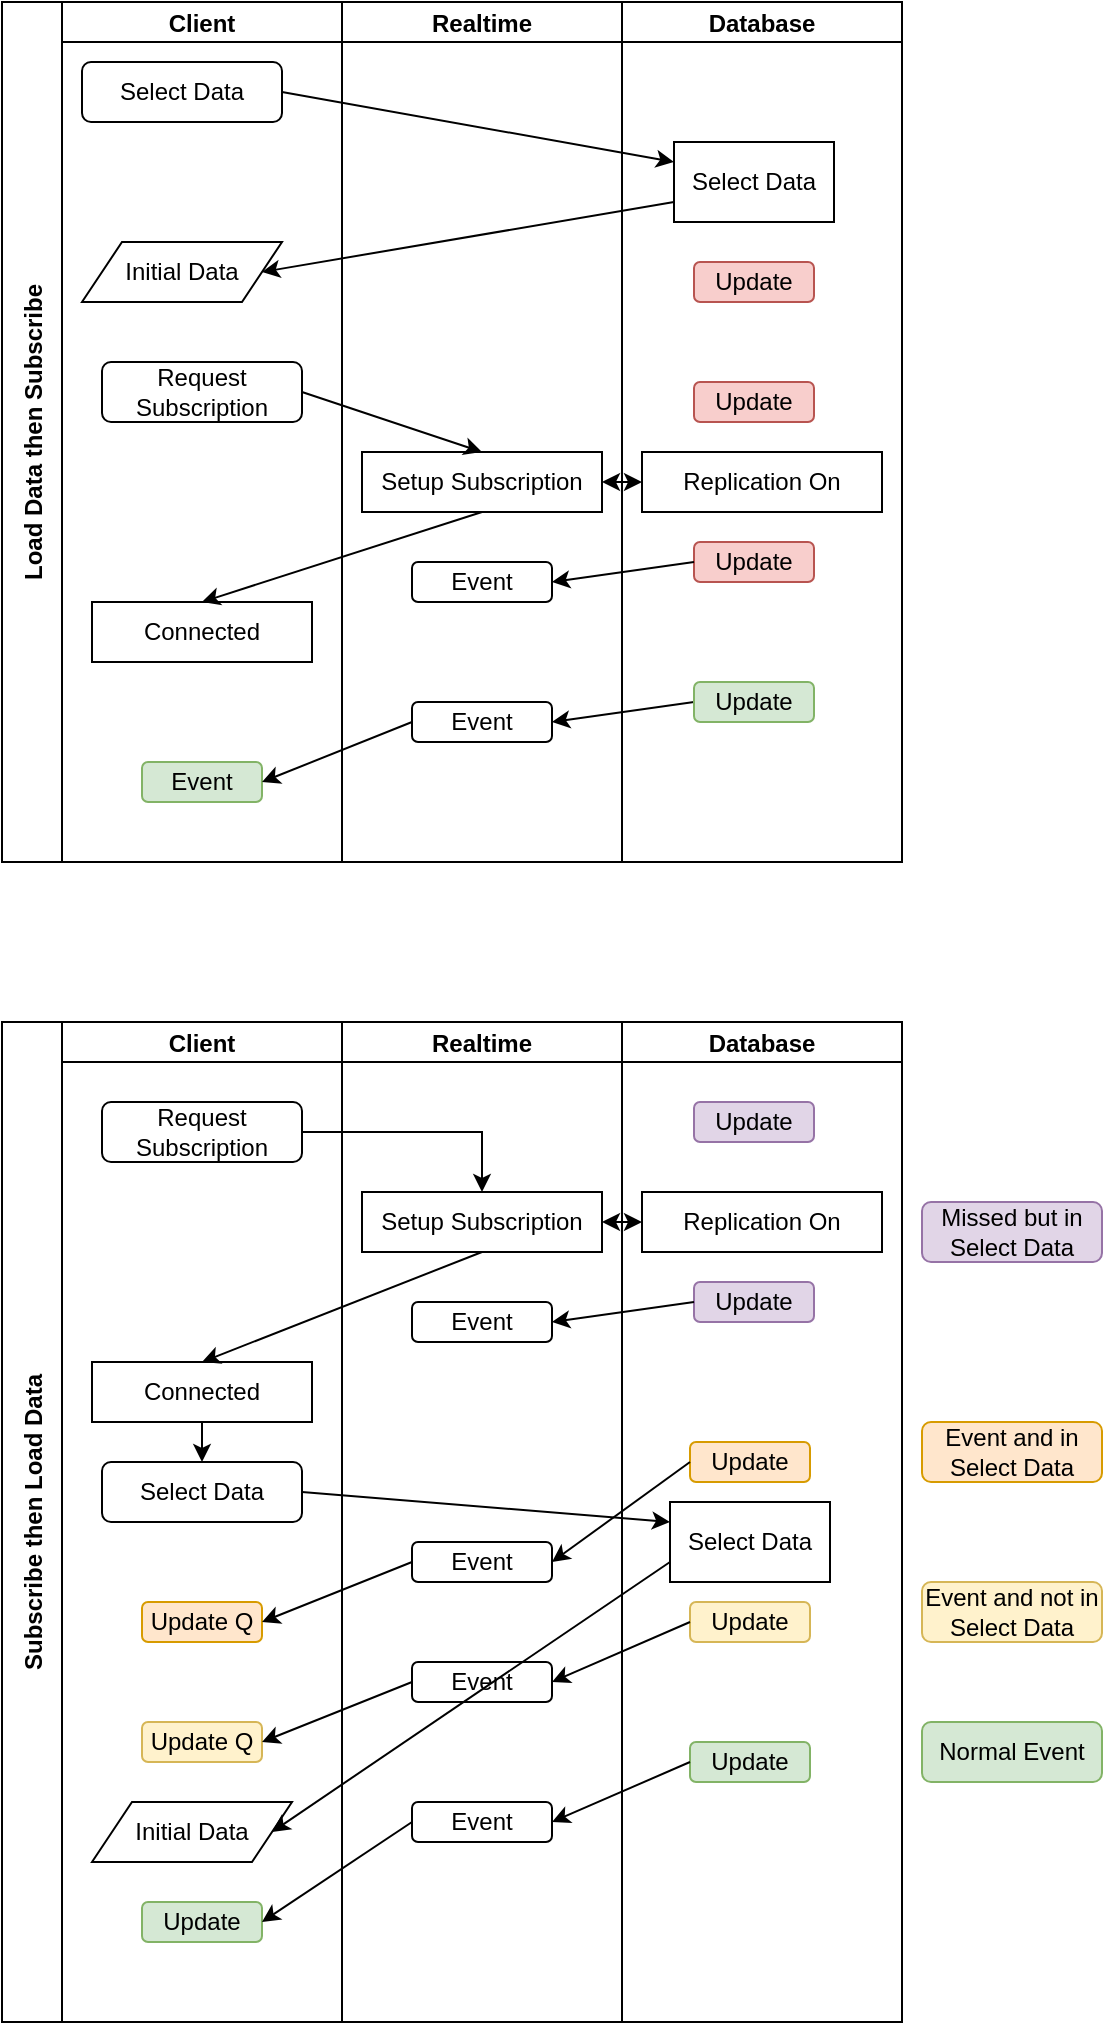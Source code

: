 <mxfile version="21.3.4" type="github">
  <diagram id="prtHgNgQTEPvFCAcTncT" name="Page-1">
    <mxGraphModel dx="1114" dy="581" grid="1" gridSize="10" guides="1" tooltips="1" connect="1" arrows="1" fold="1" page="1" pageScale="1" pageWidth="827" pageHeight="1169" math="0" shadow="0">
      <root>
        <mxCell id="0" />
        <mxCell id="1" parent="0" />
        <mxCell id="_ZbcodiAAwu-0SnMqmma-1" value="Load Data then Subscribe " style="swimlane;childLayout=stackLayout;resizeParent=1;resizeParentMax=0;startSize=30;horizontal=0;horizontalStack=1;" vertex="1" parent="1">
          <mxGeometry x="180" y="50" width="170" height="430" as="geometry" />
        </mxCell>
        <mxCell id="_ZbcodiAAwu-0SnMqmma-3" value="Client" style="swimlane;startSize=20;" vertex="1" parent="_ZbcodiAAwu-0SnMqmma-1">
          <mxGeometry x="30" width="140" height="430" as="geometry" />
        </mxCell>
        <mxCell id="_ZbcodiAAwu-0SnMqmma-8" value="Select Data" style="rounded=1;whiteSpace=wrap;html=1;" vertex="1" parent="_ZbcodiAAwu-0SnMqmma-3">
          <mxGeometry x="10" y="30" width="100" height="30" as="geometry" />
        </mxCell>
        <mxCell id="_ZbcodiAAwu-0SnMqmma-10" value="Initial Data" style="shape=parallelogram;perimeter=parallelogramPerimeter;whiteSpace=wrap;html=1;fixedSize=1;" vertex="1" parent="_ZbcodiAAwu-0SnMqmma-3">
          <mxGeometry x="10" y="120" width="100" height="30" as="geometry" />
        </mxCell>
        <mxCell id="_ZbcodiAAwu-0SnMqmma-15" value="Request Subscription" style="rounded=1;whiteSpace=wrap;html=1;" vertex="1" parent="_ZbcodiAAwu-0SnMqmma-3">
          <mxGeometry x="20" y="180" width="100" height="30" as="geometry" />
        </mxCell>
        <mxCell id="_ZbcodiAAwu-0SnMqmma-22" value="Connected" style="rounded=0;whiteSpace=wrap;html=1;" vertex="1" parent="_ZbcodiAAwu-0SnMqmma-3">
          <mxGeometry x="15" y="300" width="110" height="30" as="geometry" />
        </mxCell>
        <mxCell id="_ZbcodiAAwu-0SnMqmma-25" value="Event" style="rounded=1;whiteSpace=wrap;html=1;fillColor=#d5e8d4;strokeColor=#82b366;" vertex="1" parent="_ZbcodiAAwu-0SnMqmma-3">
          <mxGeometry x="40" y="380" width="60" height="20" as="geometry" />
        </mxCell>
        <mxCell id="_ZbcodiAAwu-0SnMqmma-39" value="" style="endArrow=classic;html=1;rounded=0;exitX=0;exitY=0.5;exitDx=0;exitDy=0;entryX=1;entryY=0.5;entryDx=0;entryDy=0;" edge="1" parent="1" source="_ZbcodiAAwu-0SnMqmma-41" target="_ZbcodiAAwu-0SnMqmma-38">
          <mxGeometry width="50" height="50" relative="1" as="geometry">
            <mxPoint x="510" y="400" as="sourcePoint" />
            <mxPoint x="320" y="410" as="targetPoint" />
          </mxGeometry>
        </mxCell>
        <mxCell id="_ZbcodiAAwu-0SnMqmma-50" value="Subscribe then Load Data" style="swimlane;childLayout=stackLayout;resizeParent=1;resizeParentMax=0;startSize=30;horizontal=0;horizontalStack=1;" vertex="1" parent="1">
          <mxGeometry x="180" y="560" width="170" height="500" as="geometry" />
        </mxCell>
        <mxCell id="_ZbcodiAAwu-0SnMqmma-55" value="Client" style="swimlane;startSize=20;" vertex="1" parent="_ZbcodiAAwu-0SnMqmma-50">
          <mxGeometry x="30" width="140" height="500" as="geometry" />
        </mxCell>
        <mxCell id="_ZbcodiAAwu-0SnMqmma-56" value="Select Data" style="rounded=1;whiteSpace=wrap;html=1;" vertex="1" parent="_ZbcodiAAwu-0SnMqmma-55">
          <mxGeometry x="20" y="220" width="100" height="30" as="geometry" />
        </mxCell>
        <mxCell id="_ZbcodiAAwu-0SnMqmma-57" value="Initial Data" style="shape=parallelogram;perimeter=parallelogramPerimeter;whiteSpace=wrap;html=1;fixedSize=1;" vertex="1" parent="_ZbcodiAAwu-0SnMqmma-55">
          <mxGeometry x="15" y="390" width="100" height="30" as="geometry" />
        </mxCell>
        <mxCell id="_ZbcodiAAwu-0SnMqmma-58" value="Request Subscription" style="rounded=1;whiteSpace=wrap;html=1;" vertex="1" parent="_ZbcodiAAwu-0SnMqmma-55">
          <mxGeometry x="20" y="40" width="100" height="30" as="geometry" />
        </mxCell>
        <mxCell id="_ZbcodiAAwu-0SnMqmma-59" value="Connected" style="rounded=0;whiteSpace=wrap;html=1;" vertex="1" parent="_ZbcodiAAwu-0SnMqmma-55">
          <mxGeometry x="15" y="170" width="110" height="30" as="geometry" />
        </mxCell>
        <mxCell id="_ZbcodiAAwu-0SnMqmma-60" value="Update" style="rounded=1;whiteSpace=wrap;html=1;fillColor=#d5e8d4;strokeColor=#82b366;" vertex="1" parent="_ZbcodiAAwu-0SnMqmma-55">
          <mxGeometry x="40" y="440" width="60" height="20" as="geometry" />
        </mxCell>
        <mxCell id="_ZbcodiAAwu-0SnMqmma-93" value="Update Q" style="rounded=1;whiteSpace=wrap;html=1;fillColor=#ffe6cc;strokeColor=#d79b00;" vertex="1" parent="_ZbcodiAAwu-0SnMqmma-55">
          <mxGeometry x="40" y="290" width="60" height="20" as="geometry" />
        </mxCell>
        <mxCell id="_ZbcodiAAwu-0SnMqmma-98" value="Update Q" style="rounded=1;whiteSpace=wrap;html=1;fillColor=#fff2cc;strokeColor=#d6b656;" vertex="1" parent="_ZbcodiAAwu-0SnMqmma-55">
          <mxGeometry x="40" y="350" width="60" height="20" as="geometry" />
        </mxCell>
        <mxCell id="_ZbcodiAAwu-0SnMqmma-110" value="" style="endArrow=classic;html=1;rounded=0;entryX=0.5;entryY=0;entryDx=0;entryDy=0;exitX=0.5;exitY=1;exitDx=0;exitDy=0;" edge="1" parent="_ZbcodiAAwu-0SnMqmma-55" source="_ZbcodiAAwu-0SnMqmma-59" target="_ZbcodiAAwu-0SnMqmma-56">
          <mxGeometry width="50" height="50" relative="1" as="geometry">
            <mxPoint x="200" y="260" as="sourcePoint" />
            <mxPoint x="250" y="210" as="targetPoint" />
          </mxGeometry>
        </mxCell>
        <mxCell id="_ZbcodiAAwu-0SnMqmma-99" value="" style="endArrow=classic;html=1;rounded=0;entryX=1;entryY=0.5;entryDx=0;entryDy=0;exitX=0;exitY=0.5;exitDx=0;exitDy=0;" edge="1" parent="1" source="_ZbcodiAAwu-0SnMqmma-54" target="_ZbcodiAAwu-0SnMqmma-98">
          <mxGeometry width="50" height="50" relative="1" as="geometry">
            <mxPoint x="320" y="890" as="sourcePoint" />
            <mxPoint x="460" y="740" as="targetPoint" />
          </mxGeometry>
        </mxCell>
        <mxCell id="_ZbcodiAAwu-0SnMqmma-51" value="Realtime" style="swimlane;startSize=20;" vertex="1" parent="1">
          <mxGeometry x="350" y="560" width="140" height="500" as="geometry" />
        </mxCell>
        <mxCell id="_ZbcodiAAwu-0SnMqmma-52" value="Setup Subscription" style="rounded=0;whiteSpace=wrap;html=1;" vertex="1" parent="_ZbcodiAAwu-0SnMqmma-51">
          <mxGeometry x="10" y="85" width="120" height="30" as="geometry" />
        </mxCell>
        <mxCell id="_ZbcodiAAwu-0SnMqmma-53" value="Event" style="rounded=1;whiteSpace=wrap;html=1;" vertex="1" parent="_ZbcodiAAwu-0SnMqmma-51">
          <mxGeometry x="35" y="140" width="70" height="20" as="geometry" />
        </mxCell>
        <mxCell id="_ZbcodiAAwu-0SnMqmma-54" value="Event" style="rounded=1;whiteSpace=wrap;html=1;" vertex="1" parent="_ZbcodiAAwu-0SnMqmma-51">
          <mxGeometry x="35" y="320" width="70" height="20" as="geometry" />
        </mxCell>
        <mxCell id="_ZbcodiAAwu-0SnMqmma-83" value="Event" style="rounded=1;whiteSpace=wrap;html=1;" vertex="1" parent="_ZbcodiAAwu-0SnMqmma-51">
          <mxGeometry x="35" y="260" width="70" height="20" as="geometry" />
        </mxCell>
        <mxCell id="_ZbcodiAAwu-0SnMqmma-103" value="Event" style="rounded=1;whiteSpace=wrap;html=1;" vertex="1" parent="_ZbcodiAAwu-0SnMqmma-51">
          <mxGeometry x="35" y="390" width="70" height="20" as="geometry" />
        </mxCell>
        <mxCell id="_ZbcodiAAwu-0SnMqmma-62" style="edgeStyle=orthogonalEdgeStyle;rounded=0;orthogonalLoop=1;jettySize=auto;html=1;entryX=0.5;entryY=0;entryDx=0;entryDy=0;" edge="1" parent="1" source="_ZbcodiAAwu-0SnMqmma-58" target="_ZbcodiAAwu-0SnMqmma-52">
          <mxGeometry relative="1" as="geometry" />
        </mxCell>
        <mxCell id="_ZbcodiAAwu-0SnMqmma-74" value="" style="endArrow=classic;html=1;rounded=0;exitX=0.5;exitY=1;exitDx=0;exitDy=0;entryX=0.5;entryY=0;entryDx=0;entryDy=0;" edge="1" parent="1" source="_ZbcodiAAwu-0SnMqmma-52" target="_ZbcodiAAwu-0SnMqmma-59">
          <mxGeometry width="50" height="50" relative="1" as="geometry">
            <mxPoint x="256" y="700" as="sourcePoint" />
            <mxPoint x="306" y="650" as="targetPoint" />
          </mxGeometry>
        </mxCell>
        <mxCell id="_ZbcodiAAwu-0SnMqmma-95" value="" style="endArrow=classic;html=1;rounded=0;exitX=0;exitY=0.5;exitDx=0;exitDy=0;entryX=1;entryY=0.5;entryDx=0;entryDy=0;" edge="1" parent="1" source="_ZbcodiAAwu-0SnMqmma-83" target="_ZbcodiAAwu-0SnMqmma-93">
          <mxGeometry width="50" height="50" relative="1" as="geometry">
            <mxPoint x="270" y="820" as="sourcePoint" />
            <mxPoint x="320" y="770" as="targetPoint" />
          </mxGeometry>
        </mxCell>
        <mxCell id="_ZbcodiAAwu-0SnMqmma-61" value="" style="endArrow=classic;html=1;rounded=0;entryX=1;entryY=0.5;entryDx=0;entryDy=0;exitX=0;exitY=0.75;exitDx=0;exitDy=0;" edge="1" parent="1" source="_ZbcodiAAwu-0SnMqmma-67" target="_ZbcodiAAwu-0SnMqmma-57">
          <mxGeometry width="50" height="50" relative="1" as="geometry">
            <mxPoint x="500" y="650" as="sourcePoint" />
            <mxPoint x="420" y="790" as="targetPoint" />
          </mxGeometry>
        </mxCell>
        <mxCell id="_ZbcodiAAwu-0SnMqmma-101" value="" style="endArrow=classic;html=1;rounded=0;exitX=1;exitY=0.5;exitDx=0;exitDy=0;entryX=0;entryY=0.25;entryDx=0;entryDy=0;" edge="1" parent="1" source="_ZbcodiAAwu-0SnMqmma-56" target="_ZbcodiAAwu-0SnMqmma-67">
          <mxGeometry width="50" height="50" relative="1" as="geometry">
            <mxPoint x="410" y="820" as="sourcePoint" />
            <mxPoint x="460" y="770" as="targetPoint" />
          </mxGeometry>
        </mxCell>
        <mxCell id="_ZbcodiAAwu-0SnMqmma-66" value="Database" style="swimlane;startSize=20;" vertex="1" parent="1">
          <mxGeometry x="490" y="560" width="140" height="500" as="geometry" />
        </mxCell>
        <mxCell id="_ZbcodiAAwu-0SnMqmma-67" value="Select Data" style="rounded=0;whiteSpace=wrap;html=1;" vertex="1" parent="_ZbcodiAAwu-0SnMqmma-66">
          <mxGeometry x="24" y="240" width="80" height="40" as="geometry" />
        </mxCell>
        <mxCell id="_ZbcodiAAwu-0SnMqmma-71" value="Update" style="rounded=1;whiteSpace=wrap;html=1;fillColor=#e1d5e7;strokeColor=#9673a6;" vertex="1" parent="_ZbcodiAAwu-0SnMqmma-66">
          <mxGeometry x="36" y="130" width="60" height="20" as="geometry" />
        </mxCell>
        <mxCell id="_ZbcodiAAwu-0SnMqmma-72" value="Replication On" style="rounded=0;whiteSpace=wrap;html=1;" vertex="1" parent="_ZbcodiAAwu-0SnMqmma-66">
          <mxGeometry x="10" y="85" width="120" height="30" as="geometry" />
        </mxCell>
        <mxCell id="_ZbcodiAAwu-0SnMqmma-73" value="Update" style="rounded=1;whiteSpace=wrap;html=1;fillColor=#d5e8d4;strokeColor=#82b366;" vertex="1" parent="_ZbcodiAAwu-0SnMqmma-66">
          <mxGeometry x="34" y="360" width="60" height="20" as="geometry" />
        </mxCell>
        <mxCell id="_ZbcodiAAwu-0SnMqmma-80" value="Update" style="rounded=1;whiteSpace=wrap;html=1;fillColor=#e1d5e7;strokeColor=#9673a6;" vertex="1" parent="_ZbcodiAAwu-0SnMqmma-66">
          <mxGeometry x="36" y="40" width="60" height="20" as="geometry" />
        </mxCell>
        <mxCell id="_ZbcodiAAwu-0SnMqmma-81" value="Update" style="rounded=1;whiteSpace=wrap;html=1;fillColor=#ffe6cc;strokeColor=#d79b00;" vertex="1" parent="_ZbcodiAAwu-0SnMqmma-66">
          <mxGeometry x="34" y="210" width="60" height="20" as="geometry" />
        </mxCell>
        <mxCell id="_ZbcodiAAwu-0SnMqmma-89" value="Update" style="rounded=1;whiteSpace=wrap;html=1;fillColor=#fff2cc;strokeColor=#d6b656;" vertex="1" parent="_ZbcodiAAwu-0SnMqmma-66">
          <mxGeometry x="34" y="290" width="60" height="20" as="geometry" />
        </mxCell>
        <mxCell id="_ZbcodiAAwu-0SnMqmma-65" value="" style="endArrow=classic;html=1;rounded=0;exitX=0;exitY=0.5;exitDx=0;exitDy=0;entryX=1;entryY=0.5;entryDx=0;entryDy=0;" edge="1" parent="1" source="_ZbcodiAAwu-0SnMqmma-71" target="_ZbcodiAAwu-0SnMqmma-53">
          <mxGeometry width="50" height="50" relative="1" as="geometry">
            <mxPoint x="390" y="700" as="sourcePoint" />
            <mxPoint x="440" y="650" as="targetPoint" />
          </mxGeometry>
        </mxCell>
        <mxCell id="_ZbcodiAAwu-0SnMqmma-64" value="" style="endArrow=classic;startArrow=classic;html=1;rounded=0;exitX=1;exitY=0.5;exitDx=0;exitDy=0;entryX=0;entryY=0.5;entryDx=0;entryDy=0;" edge="1" parent="1" source="_ZbcodiAAwu-0SnMqmma-52" target="_ZbcodiAAwu-0SnMqmma-72">
          <mxGeometry width="50" height="50" relative="1" as="geometry">
            <mxPoint x="390" y="700" as="sourcePoint" />
            <mxPoint x="440" y="650" as="targetPoint" />
          </mxGeometry>
        </mxCell>
        <mxCell id="_ZbcodiAAwu-0SnMqmma-85" value="" style="endArrow=classic;html=1;rounded=0;exitX=0;exitY=0.5;exitDx=0;exitDy=0;entryX=1;entryY=0.5;entryDx=0;entryDy=0;" edge="1" parent="1" source="_ZbcodiAAwu-0SnMqmma-81" target="_ZbcodiAAwu-0SnMqmma-83">
          <mxGeometry width="50" height="50" relative="1" as="geometry">
            <mxPoint x="410" y="820" as="sourcePoint" />
            <mxPoint x="350" y="780" as="targetPoint" />
          </mxGeometry>
        </mxCell>
        <mxCell id="_ZbcodiAAwu-0SnMqmma-91" value="" style="endArrow=classic;html=1;rounded=0;exitX=0;exitY=0.5;exitDx=0;exitDy=0;entryX=1;entryY=0.5;entryDx=0;entryDy=0;" edge="1" parent="1" source="_ZbcodiAAwu-0SnMqmma-89" target="_ZbcodiAAwu-0SnMqmma-54">
          <mxGeometry width="50" height="50" relative="1" as="geometry">
            <mxPoint x="410" y="840" as="sourcePoint" />
            <mxPoint x="320" y="870" as="targetPoint" />
          </mxGeometry>
        </mxCell>
        <mxCell id="_ZbcodiAAwu-0SnMqmma-104" value="" style="endArrow=classic;html=1;rounded=0;exitX=0;exitY=0.5;exitDx=0;exitDy=0;entryX=1;entryY=0.5;entryDx=0;entryDy=0;" edge="1" parent="1" source="_ZbcodiAAwu-0SnMqmma-73" target="_ZbcodiAAwu-0SnMqmma-103">
          <mxGeometry width="50" height="50" relative="1" as="geometry">
            <mxPoint x="410" y="820" as="sourcePoint" />
            <mxPoint x="460" y="770" as="targetPoint" />
          </mxGeometry>
        </mxCell>
        <mxCell id="_ZbcodiAAwu-0SnMqmma-105" value="" style="endArrow=classic;html=1;rounded=0;exitX=0;exitY=0.5;exitDx=0;exitDy=0;entryX=1;entryY=0.5;entryDx=0;entryDy=0;" edge="1" parent="1" source="_ZbcodiAAwu-0SnMqmma-103" target="_ZbcodiAAwu-0SnMqmma-60">
          <mxGeometry width="50" height="50" relative="1" as="geometry">
            <mxPoint x="410" y="820" as="sourcePoint" />
            <mxPoint x="460" y="770" as="targetPoint" />
          </mxGeometry>
        </mxCell>
        <mxCell id="_ZbcodiAAwu-0SnMqmma-108" value="Missed but in Select Data" style="rounded=1;whiteSpace=wrap;html=1;fillColor=#e1d5e7;strokeColor=#9673a6;" vertex="1" parent="1">
          <mxGeometry x="640" y="650" width="90" height="30" as="geometry" />
        </mxCell>
        <mxCell id="_ZbcodiAAwu-0SnMqmma-111" value="Event and in Select Data" style="rounded=1;whiteSpace=wrap;html=1;fillColor=#ffe6cc;strokeColor=#d79b00;" vertex="1" parent="1">
          <mxGeometry x="640" y="760" width="90" height="30" as="geometry" />
        </mxCell>
        <mxCell id="_ZbcodiAAwu-0SnMqmma-112" value="Event and not in Select Data" style="rounded=1;whiteSpace=wrap;html=1;fillColor=#fff2cc;strokeColor=#d6b656;" vertex="1" parent="1">
          <mxGeometry x="640" y="840" width="90" height="30" as="geometry" />
        </mxCell>
        <mxCell id="_ZbcodiAAwu-0SnMqmma-114" value="&lt;div&gt;Normal Event&lt;/div&gt;" style="rounded=1;whiteSpace=wrap;html=1;fillColor=#d5e8d4;strokeColor=#82b366;" vertex="1" parent="1">
          <mxGeometry x="640" y="910" width="90" height="30" as="geometry" />
        </mxCell>
        <mxCell id="_ZbcodiAAwu-0SnMqmma-87" value="" style="endArrow=classic;html=1;rounded=0;exitX=1;exitY=0.5;exitDx=0;exitDy=0;entryX=0;entryY=0.25;entryDx=0;entryDy=0;" edge="1" parent="1" source="_ZbcodiAAwu-0SnMqmma-8" target="_ZbcodiAAwu-0SnMqmma-9">
          <mxGeometry width="50" height="50" relative="1" as="geometry">
            <mxPoint x="410" y="290" as="sourcePoint" />
            <mxPoint x="460" y="240" as="targetPoint" />
          </mxGeometry>
        </mxCell>
        <mxCell id="_ZbcodiAAwu-0SnMqmma-13" value="" style="endArrow=classic;html=1;rounded=0;entryX=1;entryY=0.5;entryDx=0;entryDy=0;exitX=0;exitY=0.75;exitDx=0;exitDy=0;" edge="1" parent="1" source="_ZbcodiAAwu-0SnMqmma-9" target="_ZbcodiAAwu-0SnMqmma-10">
          <mxGeometry width="50" height="50" relative="1" as="geometry">
            <mxPoint x="500" y="140" as="sourcePoint" />
            <mxPoint x="420" y="280" as="targetPoint" />
          </mxGeometry>
        </mxCell>
        <mxCell id="_ZbcodiAAwu-0SnMqmma-48" value="" style="endArrow=classic;html=1;rounded=0;exitX=0.5;exitY=1;exitDx=0;exitDy=0;entryX=0.5;entryY=0;entryDx=0;entryDy=0;" edge="1" parent="1" source="_ZbcodiAAwu-0SnMqmma-21" target="_ZbcodiAAwu-0SnMqmma-22">
          <mxGeometry width="50" height="50" relative="1" as="geometry">
            <mxPoint x="396" y="330" as="sourcePoint" />
            <mxPoint x="446" y="280" as="targetPoint" />
          </mxGeometry>
        </mxCell>
        <mxCell id="_ZbcodiAAwu-0SnMqmma-4" value="Database" style="swimlane;startSize=20;" vertex="1" parent="1">
          <mxGeometry x="490" y="50" width="140" height="430" as="geometry" />
        </mxCell>
        <mxCell id="_ZbcodiAAwu-0SnMqmma-9" value="Select Data" style="rounded=0;whiteSpace=wrap;html=1;" vertex="1" parent="_ZbcodiAAwu-0SnMqmma-4">
          <mxGeometry x="26" y="70" width="80" height="40" as="geometry" />
        </mxCell>
        <mxCell id="_ZbcodiAAwu-0SnMqmma-16" value="Update" style="rounded=1;whiteSpace=wrap;html=1;fillColor=#f8cecc;strokeColor=#b85450;" vertex="1" parent="_ZbcodiAAwu-0SnMqmma-4">
          <mxGeometry x="36" y="130" width="60" height="20" as="geometry" />
        </mxCell>
        <mxCell id="_ZbcodiAAwu-0SnMqmma-20" value="Update" style="rounded=1;whiteSpace=wrap;html=1;fillColor=#f8cecc;strokeColor=#b85450;" vertex="1" parent="_ZbcodiAAwu-0SnMqmma-4">
          <mxGeometry x="36" y="190" width="60" height="20" as="geometry" />
        </mxCell>
        <mxCell id="_ZbcodiAAwu-0SnMqmma-23" value="Update" style="rounded=1;whiteSpace=wrap;html=1;fillColor=#f8cecc;strokeColor=#b85450;" vertex="1" parent="_ZbcodiAAwu-0SnMqmma-4">
          <mxGeometry x="36" y="270" width="60" height="20" as="geometry" />
        </mxCell>
        <mxCell id="_ZbcodiAAwu-0SnMqmma-29" value="Replication On" style="rounded=0;whiteSpace=wrap;html=1;" vertex="1" parent="_ZbcodiAAwu-0SnMqmma-4">
          <mxGeometry x="10" y="225" width="120" height="30" as="geometry" />
        </mxCell>
        <mxCell id="_ZbcodiAAwu-0SnMqmma-41" value="Update" style="rounded=1;whiteSpace=wrap;html=1;fillColor=#d5e8d4;strokeColor=#82b366;" vertex="1" parent="_ZbcodiAAwu-0SnMqmma-4">
          <mxGeometry x="36" y="340" width="60" height="20" as="geometry" />
        </mxCell>
        <mxCell id="_ZbcodiAAwu-0SnMqmma-36" value="" style="endArrow=classic;html=1;rounded=0;exitX=0;exitY=0.5;exitDx=0;exitDy=0;entryX=1;entryY=0.5;entryDx=0;entryDy=0;" edge="1" parent="1" source="_ZbcodiAAwu-0SnMqmma-23" target="_ZbcodiAAwu-0SnMqmma-35">
          <mxGeometry width="50" height="50" relative="1" as="geometry">
            <mxPoint x="390" y="330" as="sourcePoint" />
            <mxPoint x="440" y="280" as="targetPoint" />
          </mxGeometry>
        </mxCell>
        <mxCell id="_ZbcodiAAwu-0SnMqmma-30" value="" style="endArrow=classic;startArrow=classic;html=1;rounded=0;exitX=1;exitY=0.5;exitDx=0;exitDy=0;entryX=0;entryY=0.5;entryDx=0;entryDy=0;" edge="1" parent="1" source="_ZbcodiAAwu-0SnMqmma-21" target="_ZbcodiAAwu-0SnMqmma-29">
          <mxGeometry width="50" height="50" relative="1" as="geometry">
            <mxPoint x="390" y="330" as="sourcePoint" />
            <mxPoint x="440" y="280" as="targetPoint" />
          </mxGeometry>
        </mxCell>
        <mxCell id="_ZbcodiAAwu-0SnMqmma-2" value="Realtime" style="swimlane;startSize=20;" vertex="1" parent="1">
          <mxGeometry x="350" y="50" width="140" height="430" as="geometry" />
        </mxCell>
        <mxCell id="_ZbcodiAAwu-0SnMqmma-21" value="Setup Subscription" style="rounded=0;whiteSpace=wrap;html=1;" vertex="1" parent="_ZbcodiAAwu-0SnMqmma-2">
          <mxGeometry x="10" y="225" width="120" height="30" as="geometry" />
        </mxCell>
        <mxCell id="_ZbcodiAAwu-0SnMqmma-35" value="Event" style="rounded=1;whiteSpace=wrap;html=1;" vertex="1" parent="_ZbcodiAAwu-0SnMqmma-2">
          <mxGeometry x="35" y="280" width="70" height="20" as="geometry" />
        </mxCell>
        <mxCell id="_ZbcodiAAwu-0SnMqmma-38" value="Event" style="rounded=1;whiteSpace=wrap;html=1;" vertex="1" parent="_ZbcodiAAwu-0SnMqmma-2">
          <mxGeometry x="35" y="350" width="70" height="20" as="geometry" />
        </mxCell>
        <mxCell id="_ZbcodiAAwu-0SnMqmma-115" value="" style="endArrow=classic;html=1;rounded=0;exitX=1;exitY=0.5;exitDx=0;exitDy=0;entryX=0.5;entryY=0;entryDx=0;entryDy=0;" edge="1" parent="1" source="_ZbcodiAAwu-0SnMqmma-15" target="_ZbcodiAAwu-0SnMqmma-21">
          <mxGeometry width="50" height="50" relative="1" as="geometry">
            <mxPoint x="410" y="320" as="sourcePoint" />
            <mxPoint x="460" y="270" as="targetPoint" />
          </mxGeometry>
        </mxCell>
        <mxCell id="_ZbcodiAAwu-0SnMqmma-117" value="" style="endArrow=classic;html=1;rounded=0;exitX=0;exitY=0.5;exitDx=0;exitDy=0;entryX=1;entryY=0.5;entryDx=0;entryDy=0;" edge="1" parent="1" source="_ZbcodiAAwu-0SnMqmma-38" target="_ZbcodiAAwu-0SnMqmma-25">
          <mxGeometry width="50" height="50" relative="1" as="geometry">
            <mxPoint x="410" y="320" as="sourcePoint" />
            <mxPoint x="460" y="270" as="targetPoint" />
          </mxGeometry>
        </mxCell>
      </root>
    </mxGraphModel>
  </diagram>
</mxfile>

